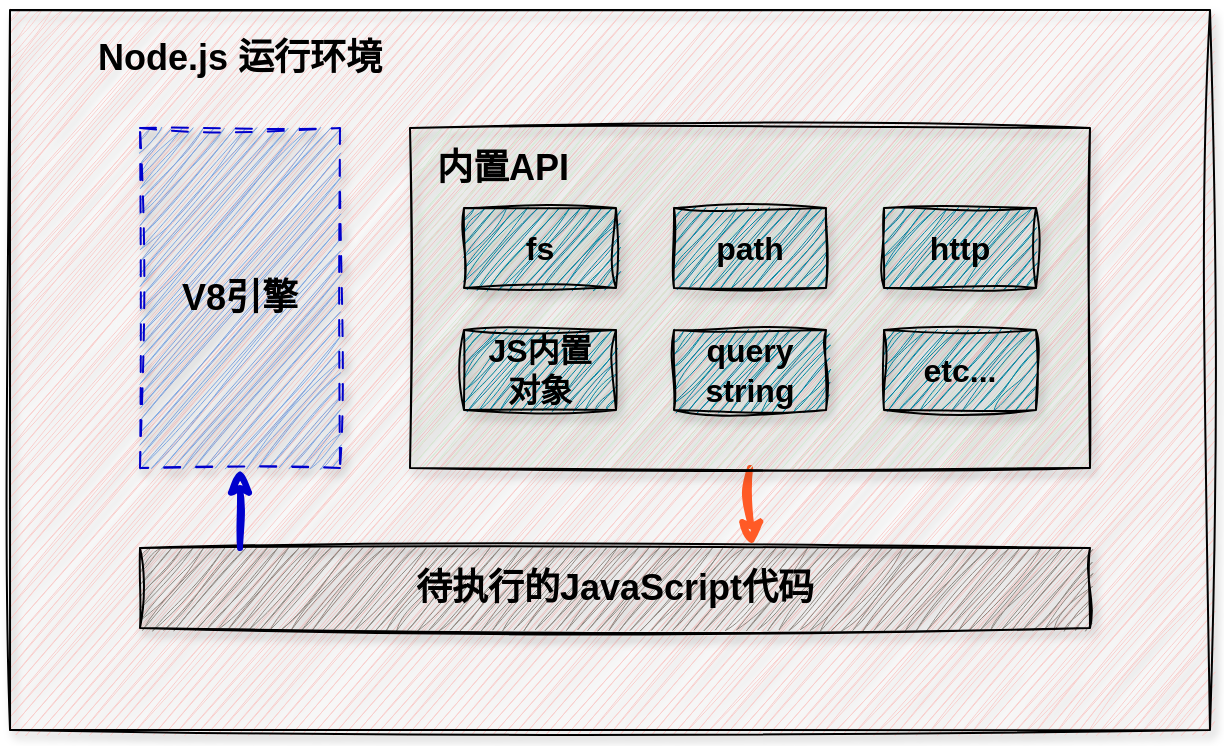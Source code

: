 <mxfile version="21.2.1" type="device">
  <diagram name="第 1 页" id="tqHv6gNXIxX08ADT5tFh">
    <mxGraphModel dx="898" dy="579" grid="1" gridSize="10" guides="1" tooltips="1" connect="1" arrows="1" fold="1" page="1" pageScale="1" pageWidth="827" pageHeight="1169" math="0" shadow="0">
      <root>
        <mxCell id="0" />
        <mxCell id="1" parent="0" />
        <mxCell id="c7tfhzFwUYpsYpKX5peI-1" value="" style="rounded=0;whiteSpace=wrap;html=1;strokeColor=default;shadow=1;sketch=1;curveFitting=1;jiggle=2;fillColor=#f8cecc;" parent="1" vertex="1">
          <mxGeometry x="240" y="121" width="600" height="360" as="geometry" />
        </mxCell>
        <mxCell id="sr66KoZ8V5CJiIYRb_Yh-8" style="edgeStyle=orthogonalEdgeStyle;rounded=0;orthogonalLoop=1;jettySize=auto;html=1;exitX=0.5;exitY=1;exitDx=0;exitDy=0;entryX=0.644;entryY=-0.018;entryDx=0;entryDy=0;entryPerimeter=0;strokeWidth=3;strokeColor=#FF5A26;shadow=0;sketch=1;curveFitting=1;jiggle=2;" parent="1" source="sr66KoZ8V5CJiIYRb_Yh-2" target="c7tfhzFwUYpsYpKX5peI-3" edge="1">
          <mxGeometry relative="1" as="geometry" />
        </mxCell>
        <mxCell id="sr66KoZ8V5CJiIYRb_Yh-2" value="" style="rounded=0;whiteSpace=wrap;html=1;fillColor=#d5e8d4;strokeColor=#000000;sketch=1;curveFitting=1;jiggle=2;shadow=1;" parent="1" vertex="1">
          <mxGeometry x="440" y="180" width="340" height="170" as="geometry" />
        </mxCell>
        <mxCell id="c7tfhzFwUYpsYpKX5peI-2" value="&lt;font style=&quot;font-size: 18px;&quot;&gt;&lt;b&gt;Node.js 运行环境&lt;/b&gt;&lt;/font&gt;" style="text;html=1;strokeColor=none;fillColor=none;align=center;verticalAlign=middle;whiteSpace=wrap;rounded=0;" parent="1" vertex="1">
          <mxGeometry x="250" y="130" width="210" height="30" as="geometry" />
        </mxCell>
        <mxCell id="c7tfhzFwUYpsYpKX5peI-3" value="&lt;b&gt;&lt;font style=&quot;font-size: 18px;&quot;&gt;待执行的JavaScript代码&lt;/font&gt;&lt;/b&gt;" style="rounded=0;whiteSpace=wrap;html=1;sketch=1;curveFitting=1;jiggle=2;strokeColor=default;fillColor=#918881;shadow=1;align=center;" parent="1" vertex="1">
          <mxGeometry x="305" y="390" width="475" height="40" as="geometry" />
        </mxCell>
        <mxCell id="c7tfhzFwUYpsYpKX5peI-4" value="&lt;b&gt;&lt;font style=&quot;font-size: 18px;&quot;&gt;V8引擎&lt;/font&gt;&lt;/b&gt;" style="rounded=0;whiteSpace=wrap;html=1;sketch=1;curveFitting=1;jiggle=2;strokeColor=#0000CC;fillColor=#7EA6E0;shadow=1;dashed=1;dashPattern=8 8;" parent="1" vertex="1">
          <mxGeometry x="305" y="180" width="100" height="170" as="geometry" />
        </mxCell>
        <mxCell id="igsXjAd4R2TSyEFnvB47-1" value="&lt;b&gt;&lt;font style=&quot;font-size: 16px;&quot;&gt;fs&lt;/font&gt;&lt;/b&gt;" style="rounded=0;whiteSpace=wrap;html=1;sketch=1;curveFitting=1;jiggle=2;strokeColor=default;fillColor=#0083A0;shadow=1;align=center;" parent="1" vertex="1">
          <mxGeometry x="467" y="220" width="76" height="40" as="geometry" />
        </mxCell>
        <mxCell id="igsXjAd4R2TSyEFnvB47-2" value="&lt;b&gt;&lt;font style=&quot;font-size: 16px;&quot;&gt;path&lt;/font&gt;&lt;/b&gt;" style="rounded=0;whiteSpace=wrap;html=1;sketch=1;curveFitting=1;jiggle=2;strokeColor=default;fillColor=#0083A0;shadow=1;align=center;" parent="1" vertex="1">
          <mxGeometry x="572" y="220" width="76" height="40" as="geometry" />
        </mxCell>
        <mxCell id="igsXjAd4R2TSyEFnvB47-3" value="&lt;b&gt;&lt;font style=&quot;font-size: 16px;&quot;&gt;http&lt;/font&gt;&lt;/b&gt;" style="rounded=0;whiteSpace=wrap;html=1;sketch=1;curveFitting=1;jiggle=2;strokeColor=default;fillColor=#0083A0;shadow=1;align=center;" parent="1" vertex="1">
          <mxGeometry x="677" y="220" width="76" height="40" as="geometry" />
        </mxCell>
        <mxCell id="sr66KoZ8V5CJiIYRb_Yh-3" value="&lt;span style=&quot;font-size: 16px;&quot;&gt;&lt;b&gt;JS内置&lt;br&gt;对象&lt;/b&gt;&lt;/span&gt;" style="rounded=0;whiteSpace=wrap;html=1;sketch=1;curveFitting=1;jiggle=2;strokeColor=default;fillColor=#0083A0;shadow=1;align=center;" parent="1" vertex="1">
          <mxGeometry x="467" y="281" width="76" height="40" as="geometry" />
        </mxCell>
        <mxCell id="sr66KoZ8V5CJiIYRb_Yh-4" value="&lt;span style=&quot;font-size: 16px;&quot;&gt;&lt;b&gt;query&lt;br&gt;string&lt;/b&gt;&lt;/span&gt;" style="rounded=0;whiteSpace=wrap;html=1;sketch=1;curveFitting=1;jiggle=2;strokeColor=default;fillColor=#0083A0;shadow=1;align=center;" parent="1" vertex="1">
          <mxGeometry x="572" y="281" width="76" height="40" as="geometry" />
        </mxCell>
        <mxCell id="sr66KoZ8V5CJiIYRb_Yh-5" value="&lt;b&gt;&lt;font style=&quot;font-size: 16px;&quot;&gt;etc...&lt;/font&gt;&lt;/b&gt;" style="rounded=0;whiteSpace=wrap;html=1;sketch=1;curveFitting=1;jiggle=2;strokeColor=default;fillColor=#0083A0;shadow=1;align=center;" parent="1" vertex="1">
          <mxGeometry x="677" y="281" width="76" height="40" as="geometry" />
        </mxCell>
        <mxCell id="sr66KoZ8V5CJiIYRb_Yh-6" value="&lt;b&gt;&lt;font style=&quot;font-size: 18px;&quot;&gt;内置API&lt;/font&gt;&lt;/b&gt;" style="text;html=1;strokeColor=none;fillColor=none;align=center;verticalAlign=middle;whiteSpace=wrap;rounded=0;" parent="1" vertex="1">
          <mxGeometry x="431" y="187" width="111" height="25" as="geometry" />
        </mxCell>
        <mxCell id="sr66KoZ8V5CJiIYRb_Yh-7" value="" style="endArrow=classic;html=1;rounded=0;entryX=0.5;entryY=1;entryDx=0;entryDy=0;strokeWidth=3;strokeColor=#0000CC;shadow=0;sketch=1;curveFitting=1;jiggle=2;" parent="1" target="c7tfhzFwUYpsYpKX5peI-4" edge="1">
          <mxGeometry width="50" height="50" relative="1" as="geometry">
            <mxPoint x="355" y="390" as="sourcePoint" />
            <mxPoint x="600" y="260" as="targetPoint" />
          </mxGeometry>
        </mxCell>
      </root>
    </mxGraphModel>
  </diagram>
</mxfile>
